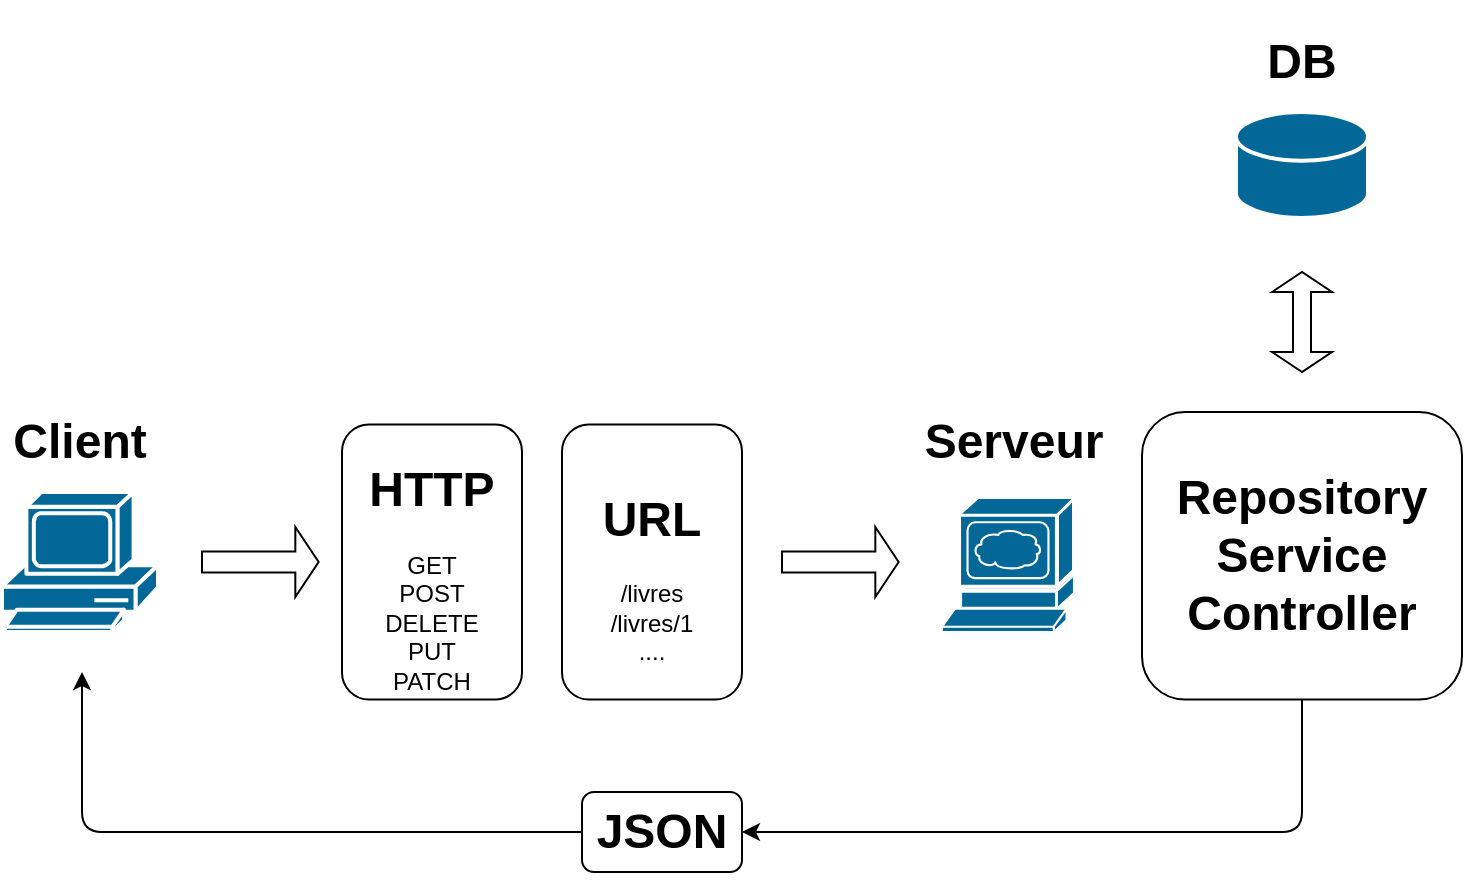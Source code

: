 <mxfile>
    <diagram id="pHUYw0eKJWcnFp-jadJT" name="Page-1">
        <mxGraphModel dx="1088" dy="719" grid="1" gridSize="10" guides="1" tooltips="1" connect="1" arrows="1" fold="1" page="1" pageScale="1" pageWidth="1600" pageHeight="900" math="0" shadow="0">
            <root>
                <mxCell id="0"/>
                <mxCell id="1" parent="0"/>
                <mxCell id="2" value="" style="shape=mxgraph.cisco.computers_and_peripherals.pc;sketch=0;html=1;pointerEvents=1;dashed=0;fillColor=#036897;strokeColor=#ffffff;strokeWidth=2;verticalLabelPosition=bottom;verticalAlign=top;align=center;outlineConnect=0;" vertex="1" parent="1">
                    <mxGeometry x="190" y="280" width="78" height="70" as="geometry"/>
                </mxCell>
                <mxCell id="3" value="&lt;h1&gt;Client&lt;/h1&gt;" style="text;html=1;align=center;verticalAlign=middle;whiteSpace=wrap;rounded=0;" vertex="1" parent="1">
                    <mxGeometry x="199" y="240" width="60" height="30" as="geometry"/>
                </mxCell>
                <mxCell id="4" value="" style="shape=singleArrow;whiteSpace=wrap;html=1;" vertex="1" parent="1">
                    <mxGeometry x="290" y="297.5" width="58.33" height="35" as="geometry"/>
                </mxCell>
                <mxCell id="7" value="&lt;h1&gt;HTTP&lt;/h1&gt;&lt;div&gt;GET&lt;/div&gt;&lt;div&gt;POST&lt;/div&gt;&lt;div&gt;DELETE&lt;/div&gt;&lt;div&gt;PUT&lt;/div&gt;&lt;div&gt;PATCH&lt;/div&gt;" style="rounded=1;whiteSpace=wrap;html=1;" vertex="1" parent="1">
                    <mxGeometry x="360" y="246.25" width="90" height="137.5" as="geometry"/>
                </mxCell>
                <mxCell id="9" value="&lt;h1&gt;URL&lt;/h1&gt;&lt;div&gt;/livres&lt;/div&gt;&lt;div&gt;/livres/1&lt;/div&gt;&lt;div&gt;....&lt;/div&gt;" style="rounded=1;whiteSpace=wrap;html=1;" vertex="1" parent="1">
                    <mxGeometry x="470" y="246.25" width="90" height="137.5" as="geometry"/>
                </mxCell>
                <mxCell id="10" value="" style="shape=singleArrow;whiteSpace=wrap;html=1;" vertex="1" parent="1">
                    <mxGeometry x="580" y="297.5" width="58.33" height="35" as="geometry"/>
                </mxCell>
                <mxCell id="11" value="" style="shape=mxgraph.cisco.servers.www_server;sketch=0;html=1;pointerEvents=1;dashed=0;fillColor=#036897;strokeColor=#ffffff;strokeWidth=2;verticalLabelPosition=bottom;verticalAlign=top;align=center;outlineConnect=0;" vertex="1" parent="1">
                    <mxGeometry x="660" y="283" width="66" height="67" as="geometry"/>
                </mxCell>
                <mxCell id="12" value="&lt;h1&gt;Serveur&lt;/h1&gt;" style="text;html=1;align=center;verticalAlign=middle;whiteSpace=wrap;rounded=0;" vertex="1" parent="1">
                    <mxGeometry x="666" y="240" width="60" height="30" as="geometry"/>
                </mxCell>
                <mxCell id="20" style="edgeStyle=none;html=1;entryX=1;entryY=0.5;entryDx=0;entryDy=0;" edge="1" parent="1" source="13" target="19">
                    <mxGeometry relative="1" as="geometry">
                        <Array as="points">
                            <mxPoint x="840" y="450"/>
                        </Array>
                    </mxGeometry>
                </mxCell>
                <mxCell id="13" value="&lt;h1&gt;Repository&lt;br&gt;Service&lt;br&gt;Controller&lt;/h1&gt;" style="rounded=1;whiteSpace=wrap;html=1;" vertex="1" parent="1">
                    <mxGeometry x="760" y="240" width="160" height="143.75" as="geometry"/>
                </mxCell>
                <mxCell id="14" value="" style="shape=mxgraph.cisco.storage.relational_database;sketch=0;html=1;pointerEvents=1;dashed=0;fillColor=#036897;strokeColor=#ffffff;strokeWidth=2;verticalLabelPosition=bottom;verticalAlign=top;align=center;outlineConnect=0;" vertex="1" parent="1">
                    <mxGeometry x="807" y="90" width="66" height="53" as="geometry"/>
                </mxCell>
                <mxCell id="15" value="" style="shape=doubleArrow;whiteSpace=wrap;html=1;rotation=-90;" vertex="1" parent="1">
                    <mxGeometry x="815" y="180" width="50" height="30" as="geometry"/>
                </mxCell>
                <mxCell id="16" value="&lt;h1&gt;DB&lt;/h1&gt;" style="text;html=1;align=center;verticalAlign=middle;whiteSpace=wrap;rounded=0;" vertex="1" parent="1">
                    <mxGeometry x="810" y="50" width="60" height="30" as="geometry"/>
                </mxCell>
                <mxCell id="21" style="edgeStyle=none;html=1;" edge="1" parent="1" source="19">
                    <mxGeometry relative="1" as="geometry">
                        <mxPoint x="230" y="370" as="targetPoint"/>
                        <Array as="points">
                            <mxPoint x="230" y="450"/>
                        </Array>
                    </mxGeometry>
                </mxCell>
                <mxCell id="19" value="&lt;h1&gt;JSON&lt;/h1&gt;" style="rounded=1;whiteSpace=wrap;html=1;" vertex="1" parent="1">
                    <mxGeometry x="480" y="430" width="80" height="40" as="geometry"/>
                </mxCell>
            </root>
        </mxGraphModel>
    </diagram>
</mxfile>